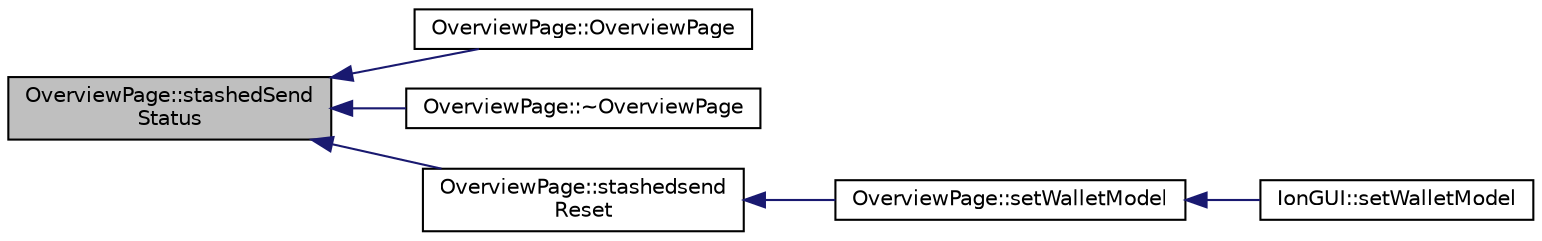 digraph "OverviewPage::stashedSendStatus"
{
  edge [fontname="Helvetica",fontsize="10",labelfontname="Helvetica",labelfontsize="10"];
  node [fontname="Helvetica",fontsize="10",shape=record];
  rankdir="LR";
  Node201 [label="OverviewPage::stashedSend\lStatus",height=0.2,width=0.4,color="black", fillcolor="grey75", style="filled", fontcolor="black"];
  Node201 -> Node202 [dir="back",color="midnightblue",fontsize="10",style="solid",fontname="Helvetica"];
  Node202 [label="OverviewPage::OverviewPage",height=0.2,width=0.4,color="black", fillcolor="white", style="filled",URL="$class_overview_page.html#a18c1a29cab6b745b25e701b20f234932"];
  Node201 -> Node203 [dir="back",color="midnightblue",fontsize="10",style="solid",fontname="Helvetica"];
  Node203 [label="OverviewPage::~OverviewPage",height=0.2,width=0.4,color="black", fillcolor="white", style="filled",URL="$class_overview_page.html#a7fd68a7bebc327e3bbef2226b41298aa"];
  Node201 -> Node204 [dir="back",color="midnightblue",fontsize="10",style="solid",fontname="Helvetica"];
  Node204 [label="OverviewPage::stashedsend\lReset",height=0.2,width=0.4,color="black", fillcolor="white", style="filled",URL="$class_overview_page.html#a6b87c065c31ccd136f541edd3bb73134"];
  Node204 -> Node205 [dir="back",color="midnightblue",fontsize="10",style="solid",fontname="Helvetica"];
  Node205 [label="OverviewPage::setWalletModel",height=0.2,width=0.4,color="black", fillcolor="white", style="filled",URL="$class_overview_page.html#a2ed52a3a87e9c74fee38fa873c9bc71f"];
  Node205 -> Node206 [dir="back",color="midnightblue",fontsize="10",style="solid",fontname="Helvetica"];
  Node206 [label="IonGUI::setWalletModel",height=0.2,width=0.4,color="black", fillcolor="white", style="filled",URL="$class_ion_g_u_i.html#a37f87db65498b036d387c705a749c45d",tooltip="Set the wallet model. "];
}
